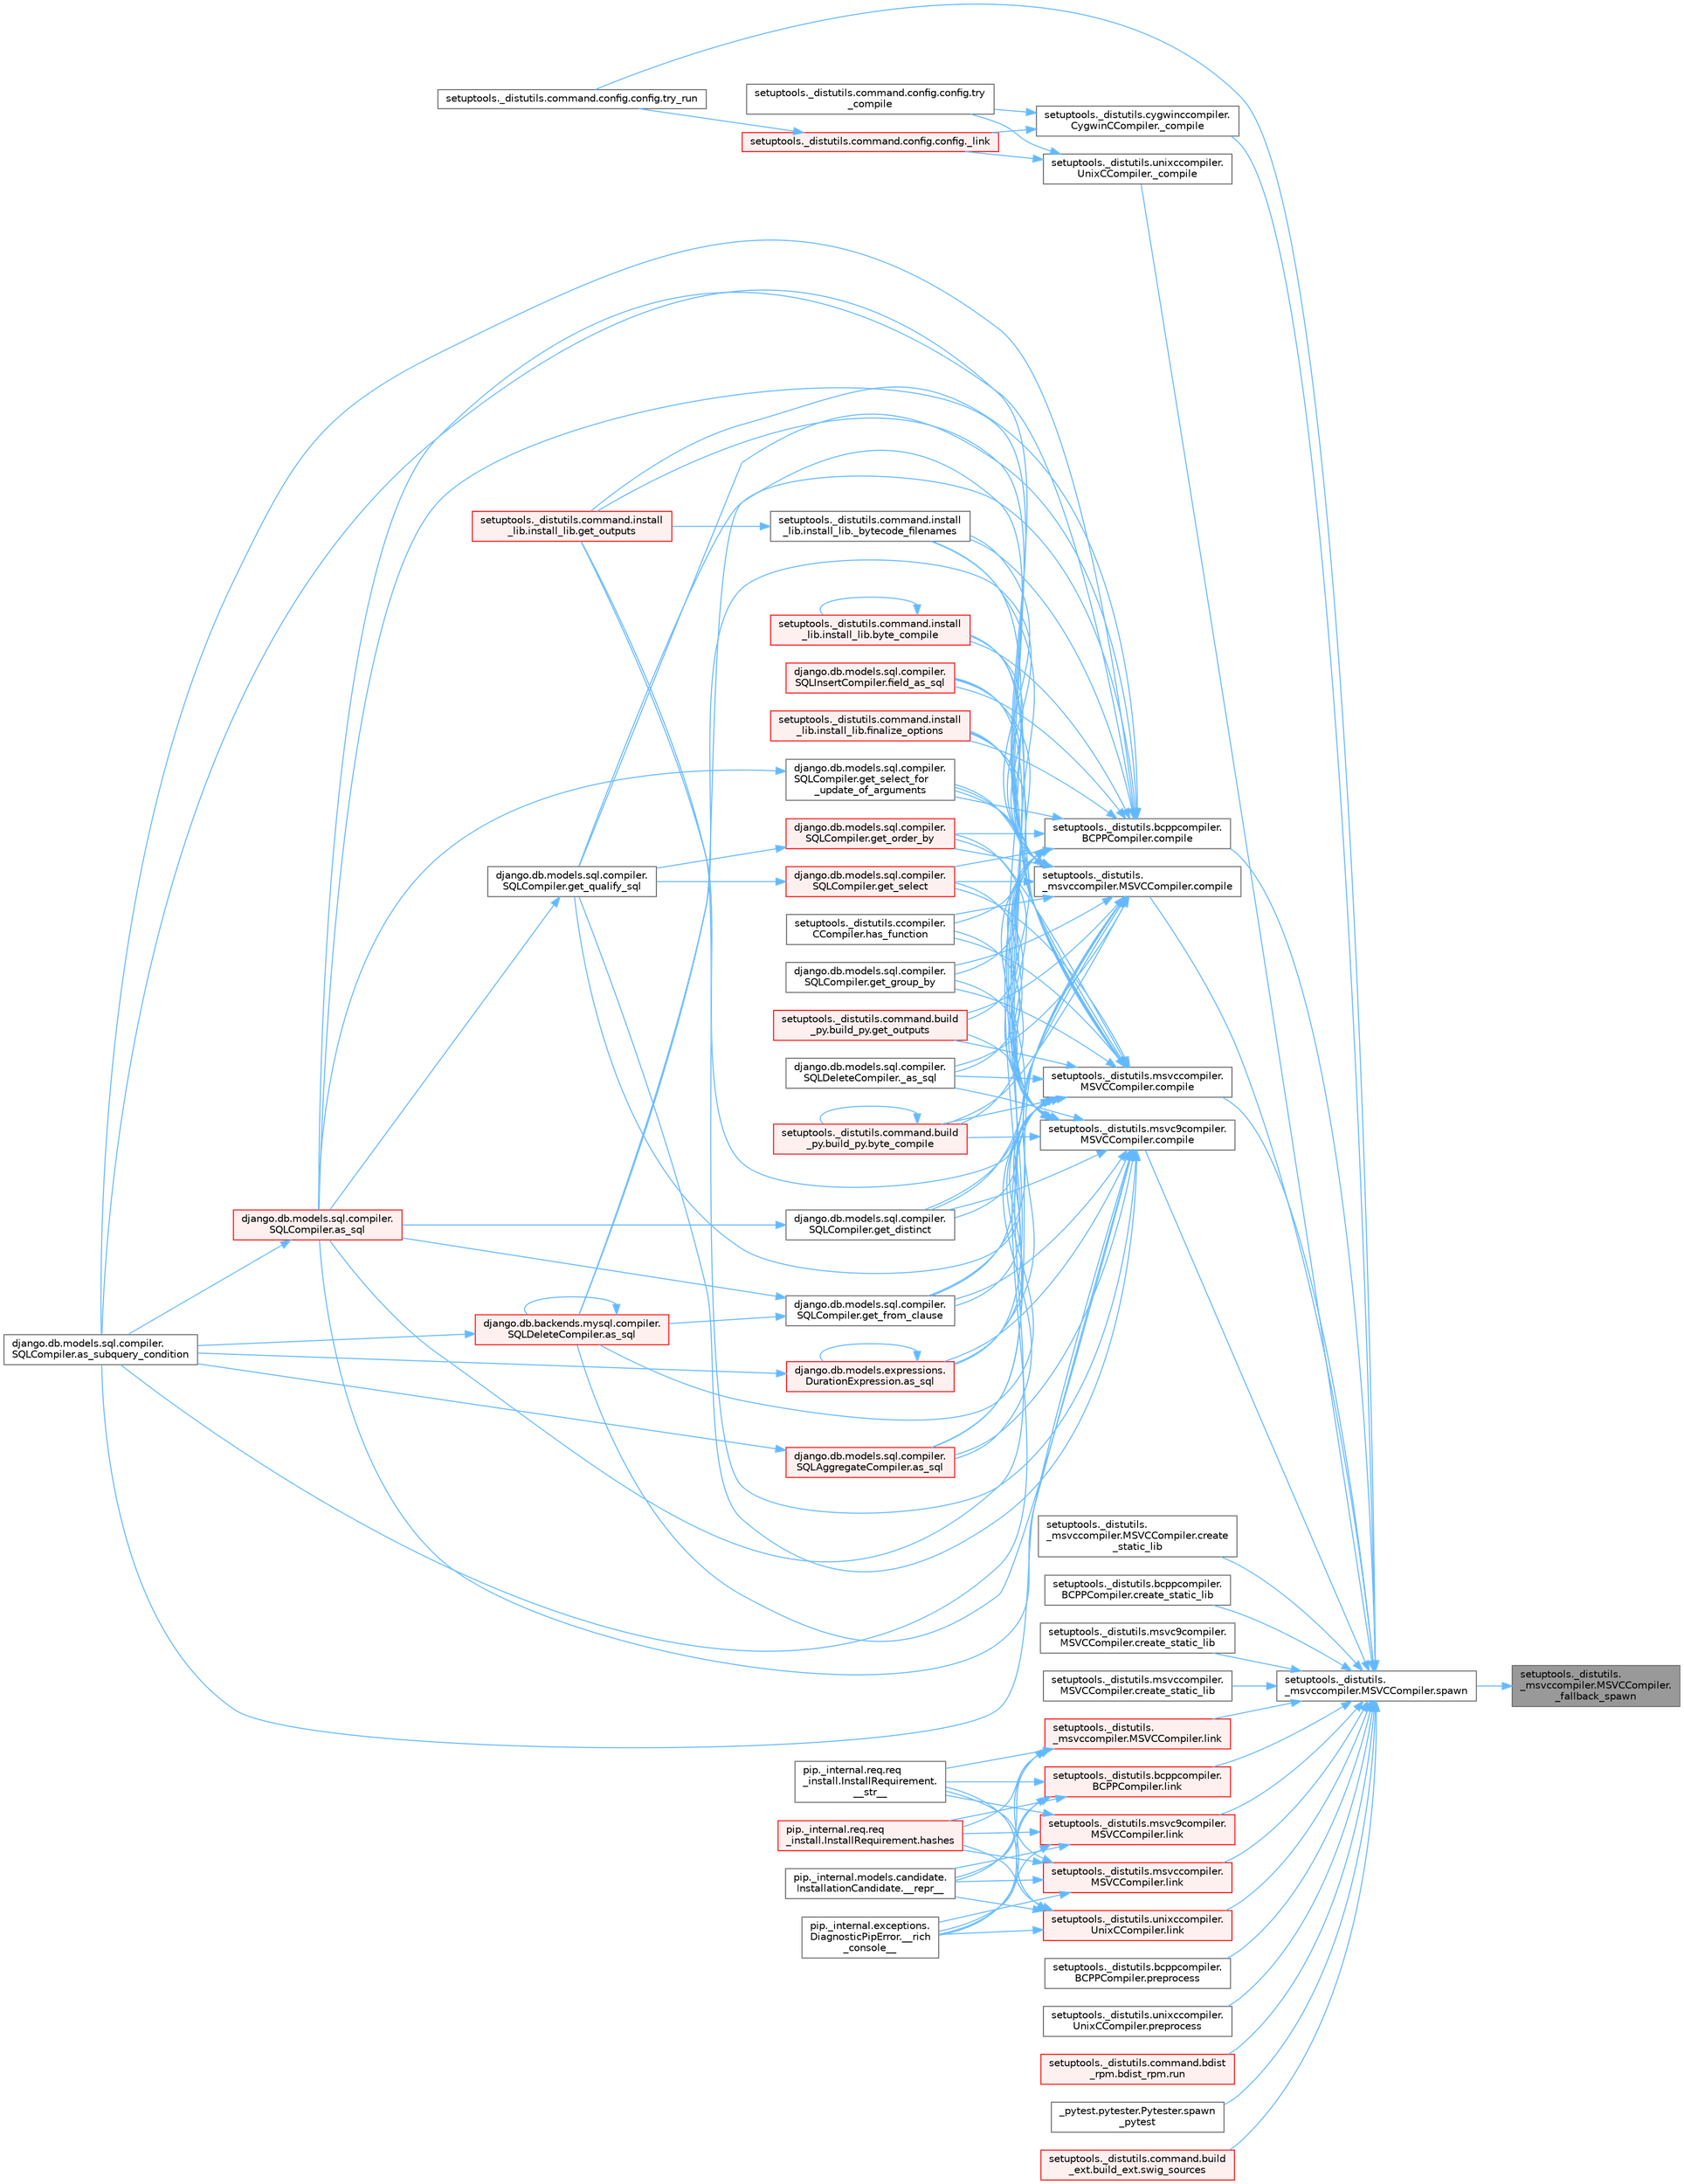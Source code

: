 digraph "setuptools._distutils._msvccompiler.MSVCCompiler._fallback_spawn"
{
 // LATEX_PDF_SIZE
  bgcolor="transparent";
  edge [fontname=Helvetica,fontsize=10,labelfontname=Helvetica,labelfontsize=10];
  node [fontname=Helvetica,fontsize=10,shape=box,height=0.2,width=0.4];
  rankdir="RL";
  Node1 [id="Node000001",label="setuptools._distutils.\l_msvccompiler.MSVCCompiler.\l_fallback_spawn",height=0.2,width=0.4,color="gray40", fillcolor="grey60", style="filled", fontcolor="black",tooltip=" "];
  Node1 -> Node2 [id="edge1_Node000001_Node000002",dir="back",color="steelblue1",style="solid",tooltip=" "];
  Node2 [id="Node000002",label="setuptools._distutils.\l_msvccompiler.MSVCCompiler.spawn",height=0.2,width=0.4,color="grey40", fillcolor="white", style="filled",URL="$classsetuptools_1_1__distutils_1_1__msvccompiler_1_1_m_s_v_c_compiler.html#a9aa3de4c16c1786efcbc72a361aadb66",tooltip=" "];
  Node2 -> Node3 [id="edge2_Node000002_Node000003",dir="back",color="steelblue1",style="solid",tooltip=" "];
  Node3 [id="Node000003",label="setuptools._distutils.cygwinccompiler.\lCygwinCCompiler._compile",height=0.2,width=0.4,color="grey40", fillcolor="white", style="filled",URL="$classsetuptools_1_1__distutils_1_1cygwinccompiler_1_1_cygwin_c_compiler.html#a9f78e946cc1f064dba32f1f14c4d44c0",tooltip=" "];
  Node3 -> Node4 [id="edge3_Node000003_Node000004",dir="back",color="steelblue1",style="solid",tooltip=" "];
  Node4 [id="Node000004",label="setuptools._distutils.command.config.config._link",height=0.2,width=0.4,color="red", fillcolor="#FFF0F0", style="filled",URL="$classsetuptools_1_1__distutils_1_1command_1_1config_1_1config.html#a6428c1b2877435a2dc61c8b7f902027d",tooltip=" "];
  Node4 -> Node2180 [id="edge4_Node000004_Node002180",dir="back",color="steelblue1",style="solid",tooltip=" "];
  Node2180 [id="Node002180",label="setuptools._distutils.command.config.config.try_run",height=0.2,width=0.4,color="grey40", fillcolor="white", style="filled",URL="$classsetuptools_1_1__distutils_1_1command_1_1config_1_1config.html#ac58bc364a9c458c73ca322036513e63b",tooltip=" "];
  Node3 -> Node2143 [id="edge5_Node000003_Node002143",dir="back",color="steelblue1",style="solid",tooltip=" "];
  Node2143 [id="Node002143",label="setuptools._distutils.command.config.config.try\l_compile",height=0.2,width=0.4,color="grey40", fillcolor="white", style="filled",URL="$classsetuptools_1_1__distutils_1_1command_1_1config_1_1config.html#a3d9ede7c369736f9e5880a146a9812f9",tooltip=" "];
  Node2 -> Node2142 [id="edge6_Node000002_Node002142",dir="back",color="steelblue1",style="solid",tooltip=" "];
  Node2142 [id="Node002142",label="setuptools._distutils.unixccompiler.\lUnixCCompiler._compile",height=0.2,width=0.4,color="grey40", fillcolor="white", style="filled",URL="$classsetuptools_1_1__distutils_1_1unixccompiler_1_1_unix_c_compiler.html#a46637fc77b6fc4eac2678e277fba18fe",tooltip=" "];
  Node2142 -> Node4 [id="edge7_Node002142_Node000004",dir="back",color="steelblue1",style="solid",tooltip=" "];
  Node2142 -> Node2143 [id="edge8_Node002142_Node002143",dir="back",color="steelblue1",style="solid",tooltip=" "];
  Node2 -> Node2144 [id="edge9_Node000002_Node002144",dir="back",color="steelblue1",style="solid",tooltip=" "];
  Node2144 [id="Node002144",label="setuptools._distutils.\l_msvccompiler.MSVCCompiler.compile",height=0.2,width=0.4,color="grey40", fillcolor="white", style="filled",URL="$classsetuptools_1_1__distutils_1_1__msvccompiler_1_1_m_s_v_c_compiler.html#a120b859ab4fa415afafa55d41da93d6d",tooltip=" "];
  Node2144 -> Node2145 [id="edge10_Node002144_Node002145",dir="back",color="steelblue1",style="solid",tooltip=" "];
  Node2145 [id="Node002145",label="django.db.models.sql.compiler.\lSQLDeleteCompiler._as_sql",height=0.2,width=0.4,color="grey40", fillcolor="white", style="filled",URL="$classdjango_1_1db_1_1models_1_1sql_1_1compiler_1_1_s_q_l_delete_compiler.html#a692a3a95ea9ae64c0582b1908466cfe7",tooltip=" "];
  Node2144 -> Node2146 [id="edge11_Node002144_Node002146",dir="back",color="steelblue1",style="solid",tooltip=" "];
  Node2146 [id="Node002146",label="setuptools._distutils.command.install\l_lib.install_lib._bytecode_filenames",height=0.2,width=0.4,color="grey40", fillcolor="white", style="filled",URL="$classsetuptools_1_1__distutils_1_1command_1_1install__lib_1_1install__lib.html#a7a553f1ab741bfa02d332fede5374a9d",tooltip=" "];
  Node2146 -> Node2147 [id="edge12_Node002146_Node002147",dir="back",color="steelblue1",style="solid",tooltip=" "];
  Node2147 [id="Node002147",label="setuptools._distutils.command.install\l_lib.install_lib.get_outputs",height=0.2,width=0.4,color="red", fillcolor="#FFF0F0", style="filled",URL="$classsetuptools_1_1__distutils_1_1command_1_1install__lib_1_1install__lib.html#a6be86618e6b7aac41d44b4c305468e33",tooltip=" "];
  Node2144 -> Node2148 [id="edge13_Node002144_Node002148",dir="back",color="steelblue1",style="solid",tooltip=" "];
  Node2148 [id="Node002148",label="django.db.backends.mysql.compiler.\lSQLDeleteCompiler.as_sql",height=0.2,width=0.4,color="red", fillcolor="#FFF0F0", style="filled",URL="$classdjango_1_1db_1_1backends_1_1mysql_1_1compiler_1_1_s_q_l_delete_compiler.html#a71d0cb490cf857ffa3af19927999a391",tooltip=" "];
  Node2148 -> Node2148 [id="edge14_Node002148_Node002148",dir="back",color="steelblue1",style="solid",tooltip=" "];
  Node2148 -> Node340 [id="edge15_Node002148_Node000340",dir="back",color="steelblue1",style="solid",tooltip=" "];
  Node340 [id="Node000340",label="django.db.models.sql.compiler.\lSQLCompiler.as_subquery_condition",height=0.2,width=0.4,color="grey40", fillcolor="white", style="filled",URL="$classdjango_1_1db_1_1models_1_1sql_1_1compiler_1_1_s_q_l_compiler.html#a78bdce11e05140ed74db8f5463bedfce",tooltip=" "];
  Node2144 -> Node1270 [id="edge16_Node002144_Node001270",dir="back",color="steelblue1",style="solid",tooltip=" "];
  Node1270 [id="Node001270",label="django.db.models.expressions.\lDurationExpression.as_sql",height=0.2,width=0.4,color="red", fillcolor="#FFF0F0", style="filled",URL="$classdjango_1_1db_1_1models_1_1expressions_1_1_duration_expression.html#a96fb041a2c24cc95a51f9a86634a4837",tooltip=" "];
  Node1270 -> Node1270 [id="edge17_Node001270_Node001270",dir="back",color="steelblue1",style="solid",tooltip=" "];
  Node1270 -> Node340 [id="edge18_Node001270_Node000340",dir="back",color="steelblue1",style="solid",tooltip=" "];
  Node2144 -> Node2149 [id="edge19_Node002144_Node002149",dir="back",color="steelblue1",style="solid",tooltip=" "];
  Node2149 [id="Node002149",label="django.db.models.sql.compiler.\lSQLAggregateCompiler.as_sql",height=0.2,width=0.4,color="red", fillcolor="#FFF0F0", style="filled",URL="$classdjango_1_1db_1_1models_1_1sql_1_1compiler_1_1_s_q_l_aggregate_compiler.html#a02a1d58598346a16727d513adc5236d4",tooltip=" "];
  Node2149 -> Node340 [id="edge20_Node002149_Node000340",dir="back",color="steelblue1",style="solid",tooltip=" "];
  Node2144 -> Node2150 [id="edge21_Node002144_Node002150",dir="back",color="steelblue1",style="solid",tooltip=" "];
  Node2150 [id="Node002150",label="django.db.models.sql.compiler.\lSQLCompiler.as_sql",height=0.2,width=0.4,color="red", fillcolor="#FFF0F0", style="filled",URL="$classdjango_1_1db_1_1models_1_1sql_1_1compiler_1_1_s_q_l_compiler.html#a3918d4acd4c4e25eaf039479facdc7db",tooltip=" "];
  Node2150 -> Node340 [id="edge22_Node002150_Node000340",dir="back",color="steelblue1",style="solid",tooltip=" "];
  Node2144 -> Node340 [id="edge23_Node002144_Node000340",dir="back",color="steelblue1",style="solid",tooltip=" "];
  Node2144 -> Node1665 [id="edge24_Node002144_Node001665",dir="back",color="steelblue1",style="solid",tooltip=" "];
  Node1665 [id="Node001665",label="setuptools._distutils.command.build\l_py.build_py.byte_compile",height=0.2,width=0.4,color="red", fillcolor="#FFF0F0", style="filled",URL="$classsetuptools_1_1__distutils_1_1command_1_1build__py_1_1build__py.html#a7904ebbfe94d88432ab3ac03abf93a6c",tooltip=" "];
  Node1665 -> Node1665 [id="edge25_Node001665_Node001665",dir="back",color="steelblue1",style="solid",tooltip=" "];
  Node2144 -> Node1666 [id="edge26_Node002144_Node001666",dir="back",color="steelblue1",style="solid",tooltip=" "];
  Node1666 [id="Node001666",label="setuptools._distutils.command.install\l_lib.install_lib.byte_compile",height=0.2,width=0.4,color="red", fillcolor="#FFF0F0", style="filled",URL="$classsetuptools_1_1__distutils_1_1command_1_1install__lib_1_1install__lib.html#a96e016f8c5f1277a2174f82cb4976008",tooltip=" "];
  Node1666 -> Node1666 [id="edge27_Node001666_Node001666",dir="back",color="steelblue1",style="solid",tooltip=" "];
  Node2144 -> Node2151 [id="edge28_Node002144_Node002151",dir="back",color="steelblue1",style="solid",tooltip=" "];
  Node2151 [id="Node002151",label="django.db.models.sql.compiler.\lSQLInsertCompiler.field_as_sql",height=0.2,width=0.4,color="red", fillcolor="#FFF0F0", style="filled",URL="$classdjango_1_1db_1_1models_1_1sql_1_1compiler_1_1_s_q_l_insert_compiler.html#a31466510e3f5eb2bb3b91f8772f5bf4b",tooltip=" "];
  Node2144 -> Node2154 [id="edge29_Node002144_Node002154",dir="back",color="steelblue1",style="solid",tooltip=" "];
  Node2154 [id="Node002154",label="setuptools._distutils.command.install\l_lib.install_lib.finalize_options",height=0.2,width=0.4,color="red", fillcolor="#FFF0F0", style="filled",URL="$classsetuptools_1_1__distutils_1_1command_1_1install__lib_1_1install__lib.html#abb9291d426ff7961acb24deb0e029ce4",tooltip=" "];
  Node2144 -> Node2155 [id="edge30_Node002144_Node002155",dir="back",color="steelblue1",style="solid",tooltip=" "];
  Node2155 [id="Node002155",label="django.db.models.sql.compiler.\lSQLCompiler.get_distinct",height=0.2,width=0.4,color="grey40", fillcolor="white", style="filled",URL="$classdjango_1_1db_1_1models_1_1sql_1_1compiler_1_1_s_q_l_compiler.html#a5afc8cd4e50abc7c5a9f8ca83beba4d4",tooltip=" "];
  Node2155 -> Node2150 [id="edge31_Node002155_Node002150",dir="back",color="steelblue1",style="solid",tooltip=" "];
  Node2144 -> Node2156 [id="edge32_Node002144_Node002156",dir="back",color="steelblue1",style="solid",tooltip=" "];
  Node2156 [id="Node002156",label="django.db.models.sql.compiler.\lSQLCompiler.get_from_clause",height=0.2,width=0.4,color="grey40", fillcolor="white", style="filled",URL="$classdjango_1_1db_1_1models_1_1sql_1_1compiler_1_1_s_q_l_compiler.html#a83d303ccaad416a1714f4ce46f691473",tooltip=" "];
  Node2156 -> Node2148 [id="edge33_Node002156_Node002148",dir="back",color="steelblue1",style="solid",tooltip=" "];
  Node2156 -> Node2150 [id="edge34_Node002156_Node002150",dir="back",color="steelblue1",style="solid",tooltip=" "];
  Node2144 -> Node2157 [id="edge35_Node002144_Node002157",dir="back",color="steelblue1",style="solid",tooltip=" "];
  Node2157 [id="Node002157",label="django.db.models.sql.compiler.\lSQLCompiler.get_group_by",height=0.2,width=0.4,color="grey40", fillcolor="white", style="filled",URL="$classdjango_1_1db_1_1models_1_1sql_1_1compiler_1_1_s_q_l_compiler.html#a952d33943d1a7920e1884ce273e96e53",tooltip=" "];
  Node2144 -> Node2158 [id="edge36_Node002144_Node002158",dir="back",color="steelblue1",style="solid",tooltip=" "];
  Node2158 [id="Node002158",label="django.db.models.sql.compiler.\lSQLCompiler.get_order_by",height=0.2,width=0.4,color="red", fillcolor="#FFF0F0", style="filled",URL="$classdjango_1_1db_1_1models_1_1sql_1_1compiler_1_1_s_q_l_compiler.html#a85a625d03b1e87e5dc6f2ea7e93fef1a",tooltip=" "];
  Node2158 -> Node2160 [id="edge37_Node002158_Node002160",dir="back",color="steelblue1",style="solid",tooltip=" "];
  Node2160 [id="Node002160",label="django.db.models.sql.compiler.\lSQLCompiler.get_qualify_sql",height=0.2,width=0.4,color="grey40", fillcolor="white", style="filled",URL="$classdjango_1_1db_1_1models_1_1sql_1_1compiler_1_1_s_q_l_compiler.html#afdb00329e7a13cfc55825ceb0302bb93",tooltip=" "];
  Node2160 -> Node2150 [id="edge38_Node002160_Node002150",dir="back",color="steelblue1",style="solid",tooltip=" "];
  Node2144 -> Node2163 [id="edge39_Node002144_Node002163",dir="back",color="steelblue1",style="solid",tooltip=" "];
  Node2163 [id="Node002163",label="setuptools._distutils.command.build\l_py.build_py.get_outputs",height=0.2,width=0.4,color="red", fillcolor="#FFF0F0", style="filled",URL="$classsetuptools_1_1__distutils_1_1command_1_1build__py_1_1build__py.html#a46cabd50dc25977134825f0bff6b2bc3",tooltip=" "];
  Node2144 -> Node2147 [id="edge40_Node002144_Node002147",dir="back",color="steelblue1",style="solid",tooltip=" "];
  Node2144 -> Node2160 [id="edge41_Node002144_Node002160",dir="back",color="steelblue1",style="solid",tooltip=" "];
  Node2144 -> Node2164 [id="edge42_Node002144_Node002164",dir="back",color="steelblue1",style="solid",tooltip=" "];
  Node2164 [id="Node002164",label="django.db.models.sql.compiler.\lSQLCompiler.get_select",height=0.2,width=0.4,color="red", fillcolor="#FFF0F0", style="filled",URL="$classdjango_1_1db_1_1models_1_1sql_1_1compiler_1_1_s_q_l_compiler.html#ae45920438395e09bd0e2211c58a50e04",tooltip=" "];
  Node2164 -> Node2160 [id="edge43_Node002164_Node002160",dir="back",color="steelblue1",style="solid",tooltip=" "];
  Node2144 -> Node2166 [id="edge44_Node002144_Node002166",dir="back",color="steelblue1",style="solid",tooltip=" "];
  Node2166 [id="Node002166",label="django.db.models.sql.compiler.\lSQLCompiler.get_select_for\l_update_of_arguments",height=0.2,width=0.4,color="grey40", fillcolor="white", style="filled",URL="$classdjango_1_1db_1_1models_1_1sql_1_1compiler_1_1_s_q_l_compiler.html#acc146258b1413bd96cd04cad1855dd94",tooltip=" "];
  Node2166 -> Node2150 [id="edge45_Node002166_Node002150",dir="back",color="steelblue1",style="solid",tooltip=" "];
  Node2144 -> Node430 [id="edge46_Node002144_Node000430",dir="back",color="steelblue1",style="solid",tooltip=" "];
  Node430 [id="Node000430",label="setuptools._distutils.ccompiler.\lCCompiler.has_function",height=0.2,width=0.4,color="grey40", fillcolor="white", style="filled",URL="$classsetuptools_1_1__distutils_1_1ccompiler_1_1_c_compiler.html#a095ee5df0f2e6a387621f10c17949738",tooltip=" "];
  Node2 -> Node2167 [id="edge47_Node000002_Node002167",dir="back",color="steelblue1",style="solid",tooltip=" "];
  Node2167 [id="Node002167",label="setuptools._distutils.bcppcompiler.\lBCPPCompiler.compile",height=0.2,width=0.4,color="grey40", fillcolor="white", style="filled",URL="$classsetuptools_1_1__distutils_1_1bcppcompiler_1_1_b_c_p_p_compiler.html#add8958f9b0f0d3a834bd12e6c33ed4a4",tooltip=" "];
  Node2167 -> Node2145 [id="edge48_Node002167_Node002145",dir="back",color="steelblue1",style="solid",tooltip=" "];
  Node2167 -> Node2146 [id="edge49_Node002167_Node002146",dir="back",color="steelblue1",style="solid",tooltip=" "];
  Node2167 -> Node2148 [id="edge50_Node002167_Node002148",dir="back",color="steelblue1",style="solid",tooltip=" "];
  Node2167 -> Node1270 [id="edge51_Node002167_Node001270",dir="back",color="steelblue1",style="solid",tooltip=" "];
  Node2167 -> Node2149 [id="edge52_Node002167_Node002149",dir="back",color="steelblue1",style="solid",tooltip=" "];
  Node2167 -> Node2150 [id="edge53_Node002167_Node002150",dir="back",color="steelblue1",style="solid",tooltip=" "];
  Node2167 -> Node340 [id="edge54_Node002167_Node000340",dir="back",color="steelblue1",style="solid",tooltip=" "];
  Node2167 -> Node1665 [id="edge55_Node002167_Node001665",dir="back",color="steelblue1",style="solid",tooltip=" "];
  Node2167 -> Node1666 [id="edge56_Node002167_Node001666",dir="back",color="steelblue1",style="solid",tooltip=" "];
  Node2167 -> Node2151 [id="edge57_Node002167_Node002151",dir="back",color="steelblue1",style="solid",tooltip=" "];
  Node2167 -> Node2154 [id="edge58_Node002167_Node002154",dir="back",color="steelblue1",style="solid",tooltip=" "];
  Node2167 -> Node2155 [id="edge59_Node002167_Node002155",dir="back",color="steelblue1",style="solid",tooltip=" "];
  Node2167 -> Node2156 [id="edge60_Node002167_Node002156",dir="back",color="steelblue1",style="solid",tooltip=" "];
  Node2167 -> Node2157 [id="edge61_Node002167_Node002157",dir="back",color="steelblue1",style="solid",tooltip=" "];
  Node2167 -> Node2158 [id="edge62_Node002167_Node002158",dir="back",color="steelblue1",style="solid",tooltip=" "];
  Node2167 -> Node2163 [id="edge63_Node002167_Node002163",dir="back",color="steelblue1",style="solid",tooltip=" "];
  Node2167 -> Node2147 [id="edge64_Node002167_Node002147",dir="back",color="steelblue1",style="solid",tooltip=" "];
  Node2167 -> Node2160 [id="edge65_Node002167_Node002160",dir="back",color="steelblue1",style="solid",tooltip=" "];
  Node2167 -> Node2164 [id="edge66_Node002167_Node002164",dir="back",color="steelblue1",style="solid",tooltip=" "];
  Node2167 -> Node2166 [id="edge67_Node002167_Node002166",dir="back",color="steelblue1",style="solid",tooltip=" "];
  Node2167 -> Node430 [id="edge68_Node002167_Node000430",dir="back",color="steelblue1",style="solid",tooltip=" "];
  Node2 -> Node2168 [id="edge69_Node000002_Node002168",dir="back",color="steelblue1",style="solid",tooltip=" "];
  Node2168 [id="Node002168",label="setuptools._distutils.msvc9compiler.\lMSVCCompiler.compile",height=0.2,width=0.4,color="grey40", fillcolor="white", style="filled",URL="$classsetuptools_1_1__distutils_1_1msvc9compiler_1_1_m_s_v_c_compiler.html#acef92f6a3e5ca1da81edac6c4eb13394",tooltip=" "];
  Node2168 -> Node2145 [id="edge70_Node002168_Node002145",dir="back",color="steelblue1",style="solid",tooltip=" "];
  Node2168 -> Node2146 [id="edge71_Node002168_Node002146",dir="back",color="steelblue1",style="solid",tooltip=" "];
  Node2168 -> Node2148 [id="edge72_Node002168_Node002148",dir="back",color="steelblue1",style="solid",tooltip=" "];
  Node2168 -> Node1270 [id="edge73_Node002168_Node001270",dir="back",color="steelblue1",style="solid",tooltip=" "];
  Node2168 -> Node2149 [id="edge74_Node002168_Node002149",dir="back",color="steelblue1",style="solid",tooltip=" "];
  Node2168 -> Node2150 [id="edge75_Node002168_Node002150",dir="back",color="steelblue1",style="solid",tooltip=" "];
  Node2168 -> Node340 [id="edge76_Node002168_Node000340",dir="back",color="steelblue1",style="solid",tooltip=" "];
  Node2168 -> Node1665 [id="edge77_Node002168_Node001665",dir="back",color="steelblue1",style="solid",tooltip=" "];
  Node2168 -> Node1666 [id="edge78_Node002168_Node001666",dir="back",color="steelblue1",style="solid",tooltip=" "];
  Node2168 -> Node2151 [id="edge79_Node002168_Node002151",dir="back",color="steelblue1",style="solid",tooltip=" "];
  Node2168 -> Node2154 [id="edge80_Node002168_Node002154",dir="back",color="steelblue1",style="solid",tooltip=" "];
  Node2168 -> Node2155 [id="edge81_Node002168_Node002155",dir="back",color="steelblue1",style="solid",tooltip=" "];
  Node2168 -> Node2156 [id="edge82_Node002168_Node002156",dir="back",color="steelblue1",style="solid",tooltip=" "];
  Node2168 -> Node2157 [id="edge83_Node002168_Node002157",dir="back",color="steelblue1",style="solid",tooltip=" "];
  Node2168 -> Node2158 [id="edge84_Node002168_Node002158",dir="back",color="steelblue1",style="solid",tooltip=" "];
  Node2168 -> Node2163 [id="edge85_Node002168_Node002163",dir="back",color="steelblue1",style="solid",tooltip=" "];
  Node2168 -> Node2147 [id="edge86_Node002168_Node002147",dir="back",color="steelblue1",style="solid",tooltip=" "];
  Node2168 -> Node2160 [id="edge87_Node002168_Node002160",dir="back",color="steelblue1",style="solid",tooltip=" "];
  Node2168 -> Node2164 [id="edge88_Node002168_Node002164",dir="back",color="steelblue1",style="solid",tooltip=" "];
  Node2168 -> Node2166 [id="edge89_Node002168_Node002166",dir="back",color="steelblue1",style="solid",tooltip=" "];
  Node2168 -> Node430 [id="edge90_Node002168_Node000430",dir="back",color="steelblue1",style="solid",tooltip=" "];
  Node2 -> Node2169 [id="edge91_Node000002_Node002169",dir="back",color="steelblue1",style="solid",tooltip=" "];
  Node2169 [id="Node002169",label="setuptools._distutils.msvccompiler.\lMSVCCompiler.compile",height=0.2,width=0.4,color="grey40", fillcolor="white", style="filled",URL="$classsetuptools_1_1__distutils_1_1msvccompiler_1_1_m_s_v_c_compiler.html#a0b94993c995adcbeba0bd04caff0905a",tooltip=" "];
  Node2169 -> Node2145 [id="edge92_Node002169_Node002145",dir="back",color="steelblue1",style="solid",tooltip=" "];
  Node2169 -> Node2146 [id="edge93_Node002169_Node002146",dir="back",color="steelblue1",style="solid",tooltip=" "];
  Node2169 -> Node2148 [id="edge94_Node002169_Node002148",dir="back",color="steelblue1",style="solid",tooltip=" "];
  Node2169 -> Node1270 [id="edge95_Node002169_Node001270",dir="back",color="steelblue1",style="solid",tooltip=" "];
  Node2169 -> Node2149 [id="edge96_Node002169_Node002149",dir="back",color="steelblue1",style="solid",tooltip=" "];
  Node2169 -> Node2150 [id="edge97_Node002169_Node002150",dir="back",color="steelblue1",style="solid",tooltip=" "];
  Node2169 -> Node340 [id="edge98_Node002169_Node000340",dir="back",color="steelblue1",style="solid",tooltip=" "];
  Node2169 -> Node1665 [id="edge99_Node002169_Node001665",dir="back",color="steelblue1",style="solid",tooltip=" "];
  Node2169 -> Node1666 [id="edge100_Node002169_Node001666",dir="back",color="steelblue1",style="solid",tooltip=" "];
  Node2169 -> Node2151 [id="edge101_Node002169_Node002151",dir="back",color="steelblue1",style="solid",tooltip=" "];
  Node2169 -> Node2154 [id="edge102_Node002169_Node002154",dir="back",color="steelblue1",style="solid",tooltip=" "];
  Node2169 -> Node2155 [id="edge103_Node002169_Node002155",dir="back",color="steelblue1",style="solid",tooltip=" "];
  Node2169 -> Node2156 [id="edge104_Node002169_Node002156",dir="back",color="steelblue1",style="solid",tooltip=" "];
  Node2169 -> Node2157 [id="edge105_Node002169_Node002157",dir="back",color="steelblue1",style="solid",tooltip=" "];
  Node2169 -> Node2158 [id="edge106_Node002169_Node002158",dir="back",color="steelblue1",style="solid",tooltip=" "];
  Node2169 -> Node2163 [id="edge107_Node002169_Node002163",dir="back",color="steelblue1",style="solid",tooltip=" "];
  Node2169 -> Node2147 [id="edge108_Node002169_Node002147",dir="back",color="steelblue1",style="solid",tooltip=" "];
  Node2169 -> Node2160 [id="edge109_Node002169_Node002160",dir="back",color="steelblue1",style="solid",tooltip=" "];
  Node2169 -> Node2164 [id="edge110_Node002169_Node002164",dir="back",color="steelblue1",style="solid",tooltip=" "];
  Node2169 -> Node2166 [id="edge111_Node002169_Node002166",dir="back",color="steelblue1",style="solid",tooltip=" "];
  Node2169 -> Node430 [id="edge112_Node002169_Node000430",dir="back",color="steelblue1",style="solid",tooltip=" "];
  Node2 -> Node2170 [id="edge113_Node000002_Node002170",dir="back",color="steelblue1",style="solid",tooltip=" "];
  Node2170 [id="Node002170",label="setuptools._distutils.\l_msvccompiler.MSVCCompiler.create\l_static_lib",height=0.2,width=0.4,color="grey40", fillcolor="white", style="filled",URL="$classsetuptools_1_1__distutils_1_1__msvccompiler_1_1_m_s_v_c_compiler.html#ae04525e6f7fa5d4367174897343b46a8",tooltip=" "];
  Node2 -> Node2171 [id="edge114_Node000002_Node002171",dir="back",color="steelblue1",style="solid",tooltip=" "];
  Node2171 [id="Node002171",label="setuptools._distutils.bcppcompiler.\lBCPPCompiler.create_static_lib",height=0.2,width=0.4,color="grey40", fillcolor="white", style="filled",URL="$classsetuptools_1_1__distutils_1_1bcppcompiler_1_1_b_c_p_p_compiler.html#a873b19ffe759cd975c99a0a1fee7d59b",tooltip=" "];
  Node2 -> Node2172 [id="edge115_Node000002_Node002172",dir="back",color="steelblue1",style="solid",tooltip=" "];
  Node2172 [id="Node002172",label="setuptools._distutils.msvc9compiler.\lMSVCCompiler.create_static_lib",height=0.2,width=0.4,color="grey40", fillcolor="white", style="filled",URL="$classsetuptools_1_1__distutils_1_1msvc9compiler_1_1_m_s_v_c_compiler.html#ac17cc8956aa2747a4dcf61e7bc8cffe2",tooltip=" "];
  Node2 -> Node2173 [id="edge116_Node000002_Node002173",dir="back",color="steelblue1",style="solid",tooltip=" "];
  Node2173 [id="Node002173",label="setuptools._distutils.msvccompiler.\lMSVCCompiler.create_static_lib",height=0.2,width=0.4,color="grey40", fillcolor="white", style="filled",URL="$classsetuptools_1_1__distutils_1_1msvccompiler_1_1_m_s_v_c_compiler.html#ad83a7cd8231307ea7189e8344bfd98bf",tooltip=" "];
  Node2 -> Node1675 [id="edge117_Node000002_Node001675",dir="back",color="steelblue1",style="solid",tooltip=" "];
  Node1675 [id="Node001675",label="setuptools._distutils.\l_msvccompiler.MSVCCompiler.link",height=0.2,width=0.4,color="red", fillcolor="#FFF0F0", style="filled",URL="$classsetuptools_1_1__distutils_1_1__msvccompiler_1_1_m_s_v_c_compiler.html#aefba9a19cc1d7316a3755f96f4def5f7",tooltip=" "];
  Node1675 -> Node254 [id="edge118_Node001675_Node000254",dir="back",color="steelblue1",style="solid",tooltip=" "];
  Node254 [id="Node000254",label="pip._internal.models.candidate.\lInstallationCandidate.__repr__",height=0.2,width=0.4,color="grey40", fillcolor="white", style="filled",URL="$classpip_1_1__internal_1_1models_1_1candidate_1_1_installation_candidate.html#a49ee1c1d2c89b1877a103e615b0b1d0b",tooltip=" "];
  Node1675 -> Node255 [id="edge119_Node001675_Node000255",dir="back",color="steelblue1",style="solid",tooltip=" "];
  Node255 [id="Node000255",label="pip._internal.exceptions.\lDiagnosticPipError.__rich\l_console__",height=0.2,width=0.4,color="grey40", fillcolor="white", style="filled",URL="$classpip_1_1__internal_1_1exceptions_1_1_diagnostic_pip_error.html#ae53a5c1fbcdadc8c58ac65565862d7a7",tooltip=" "];
  Node1675 -> Node256 [id="edge120_Node001675_Node000256",dir="back",color="steelblue1",style="solid",tooltip=" "];
  Node256 [id="Node000256",label="pip._internal.req.req\l_install.InstallRequirement.\l__str__",height=0.2,width=0.4,color="grey40", fillcolor="white", style="filled",URL="$classpip_1_1__internal_1_1req_1_1req__install_1_1_install_requirement.html#a837c246def32f68224a9bdf67f3371e8",tooltip=" "];
  Node1675 -> Node257 [id="edge121_Node001675_Node000257",dir="back",color="steelblue1",style="solid",tooltip=" "];
  Node257 [id="Node000257",label="pip._internal.req.req\l_install.InstallRequirement.hashes",height=0.2,width=0.4,color="red", fillcolor="#FFF0F0", style="filled",URL="$classpip_1_1__internal_1_1req_1_1req__install_1_1_install_requirement.html#acf56120e2e7c5046433147b7b496f74a",tooltip=" "];
  Node2 -> Node253 [id="edge122_Node000002_Node000253",dir="back",color="steelblue1",style="solid",tooltip=" "];
  Node253 [id="Node000253",label="setuptools._distutils.bcppcompiler.\lBCPPCompiler.link",height=0.2,width=0.4,color="red", fillcolor="#FFF0F0", style="filled",URL="$classsetuptools_1_1__distutils_1_1bcppcompiler_1_1_b_c_p_p_compiler.html#a9207773d36ecabdd197469c6dcff5e41",tooltip=" "];
  Node253 -> Node254 [id="edge123_Node000253_Node000254",dir="back",color="steelblue1",style="solid",tooltip=" "];
  Node253 -> Node255 [id="edge124_Node000253_Node000255",dir="back",color="steelblue1",style="solid",tooltip=" "];
  Node253 -> Node256 [id="edge125_Node000253_Node000256",dir="back",color="steelblue1",style="solid",tooltip=" "];
  Node253 -> Node257 [id="edge126_Node000253_Node000257",dir="back",color="steelblue1",style="solid",tooltip=" "];
  Node2 -> Node1676 [id="edge127_Node000002_Node001676",dir="back",color="steelblue1",style="solid",tooltip=" "];
  Node1676 [id="Node001676",label="setuptools._distutils.msvc9compiler.\lMSVCCompiler.link",height=0.2,width=0.4,color="red", fillcolor="#FFF0F0", style="filled",URL="$classsetuptools_1_1__distutils_1_1msvc9compiler_1_1_m_s_v_c_compiler.html#a0c96b6aa97f0cccac88db8bc4220274f",tooltip=" "];
  Node1676 -> Node254 [id="edge128_Node001676_Node000254",dir="back",color="steelblue1",style="solid",tooltip=" "];
  Node1676 -> Node255 [id="edge129_Node001676_Node000255",dir="back",color="steelblue1",style="solid",tooltip=" "];
  Node1676 -> Node256 [id="edge130_Node001676_Node000256",dir="back",color="steelblue1",style="solid",tooltip=" "];
  Node1676 -> Node257 [id="edge131_Node001676_Node000257",dir="back",color="steelblue1",style="solid",tooltip=" "];
  Node2 -> Node1677 [id="edge132_Node000002_Node001677",dir="back",color="steelblue1",style="solid",tooltip=" "];
  Node1677 [id="Node001677",label="setuptools._distutils.msvccompiler.\lMSVCCompiler.link",height=0.2,width=0.4,color="red", fillcolor="#FFF0F0", style="filled",URL="$classsetuptools_1_1__distutils_1_1msvccompiler_1_1_m_s_v_c_compiler.html#a99e371debe387deabeae0b75e3b70af5",tooltip=" "];
  Node1677 -> Node254 [id="edge133_Node001677_Node000254",dir="back",color="steelblue1",style="solid",tooltip=" "];
  Node1677 -> Node255 [id="edge134_Node001677_Node000255",dir="back",color="steelblue1",style="solid",tooltip=" "];
  Node1677 -> Node256 [id="edge135_Node001677_Node000256",dir="back",color="steelblue1",style="solid",tooltip=" "];
  Node1677 -> Node257 [id="edge136_Node001677_Node000257",dir="back",color="steelblue1",style="solid",tooltip=" "];
  Node2 -> Node2174 [id="edge137_Node000002_Node002174",dir="back",color="steelblue1",style="solid",tooltip=" "];
  Node2174 [id="Node002174",label="setuptools._distutils.unixccompiler.\lUnixCCompiler.link",height=0.2,width=0.4,color="red", fillcolor="#FFF0F0", style="filled",URL="$classsetuptools_1_1__distutils_1_1unixccompiler_1_1_unix_c_compiler.html#a77a8b7a9acb4b236ba8cfc5c2f8dac7d",tooltip=" "];
  Node2174 -> Node254 [id="edge138_Node002174_Node000254",dir="back",color="steelblue1",style="solid",tooltip=" "];
  Node2174 -> Node255 [id="edge139_Node002174_Node000255",dir="back",color="steelblue1",style="solid",tooltip=" "];
  Node2174 -> Node256 [id="edge140_Node002174_Node000256",dir="back",color="steelblue1",style="solid",tooltip=" "];
  Node2174 -> Node257 [id="edge141_Node002174_Node000257",dir="back",color="steelblue1",style="solid",tooltip=" "];
  Node2 -> Node2175 [id="edge142_Node000002_Node002175",dir="back",color="steelblue1",style="solid",tooltip=" "];
  Node2175 [id="Node002175",label="setuptools._distutils.bcppcompiler.\lBCPPCompiler.preprocess",height=0.2,width=0.4,color="grey40", fillcolor="white", style="filled",URL="$classsetuptools_1_1__distutils_1_1bcppcompiler_1_1_b_c_p_p_compiler.html#aace483760740502abce2b08857f40ea3",tooltip=" "];
  Node2 -> Node2176 [id="edge143_Node000002_Node002176",dir="back",color="steelblue1",style="solid",tooltip=" "];
  Node2176 [id="Node002176",label="setuptools._distutils.unixccompiler.\lUnixCCompiler.preprocess",height=0.2,width=0.4,color="grey40", fillcolor="white", style="filled",URL="$classsetuptools_1_1__distutils_1_1unixccompiler_1_1_unix_c_compiler.html#ae1f52a49624a192b41b3586f9113d6fa",tooltip=" "];
  Node2 -> Node442 [id="edge144_Node000002_Node000442",dir="back",color="steelblue1",style="solid",tooltip=" "];
  Node442 [id="Node000442",label="setuptools._distutils.command.bdist\l_rpm.bdist_rpm.run",height=0.2,width=0.4,color="red", fillcolor="#FFF0F0", style="filled",URL="$classsetuptools_1_1__distutils_1_1command_1_1bdist__rpm_1_1bdist__rpm.html#adcee42c05da0e307fe50ccba1f7efd75",tooltip=" "];
  Node2 -> Node2177 [id="edge145_Node000002_Node002177",dir="back",color="steelblue1",style="solid",tooltip=" "];
  Node2177 [id="Node002177",label="_pytest.pytester.Pytester.spawn\l_pytest",height=0.2,width=0.4,color="grey40", fillcolor="white", style="filled",URL="$class__pytest_1_1pytester_1_1_pytester.html#a32c3ce023d6c0a13902fa5ea68cbc2e4",tooltip=" "];
  Node2 -> Node2178 [id="edge146_Node000002_Node002178",dir="back",color="steelblue1",style="solid",tooltip=" "];
  Node2178 [id="Node002178",label="setuptools._distutils.command.build\l_ext.build_ext.swig_sources",height=0.2,width=0.4,color="red", fillcolor="#FFF0F0", style="filled",URL="$classsetuptools_1_1__distutils_1_1command_1_1build__ext_1_1build__ext.html#a270a68644bae45c62c7d822a36281795",tooltip=" "];
  Node2 -> Node2180 [id="edge147_Node000002_Node002180",dir="back",color="steelblue1",style="solid",tooltip=" "];
}
